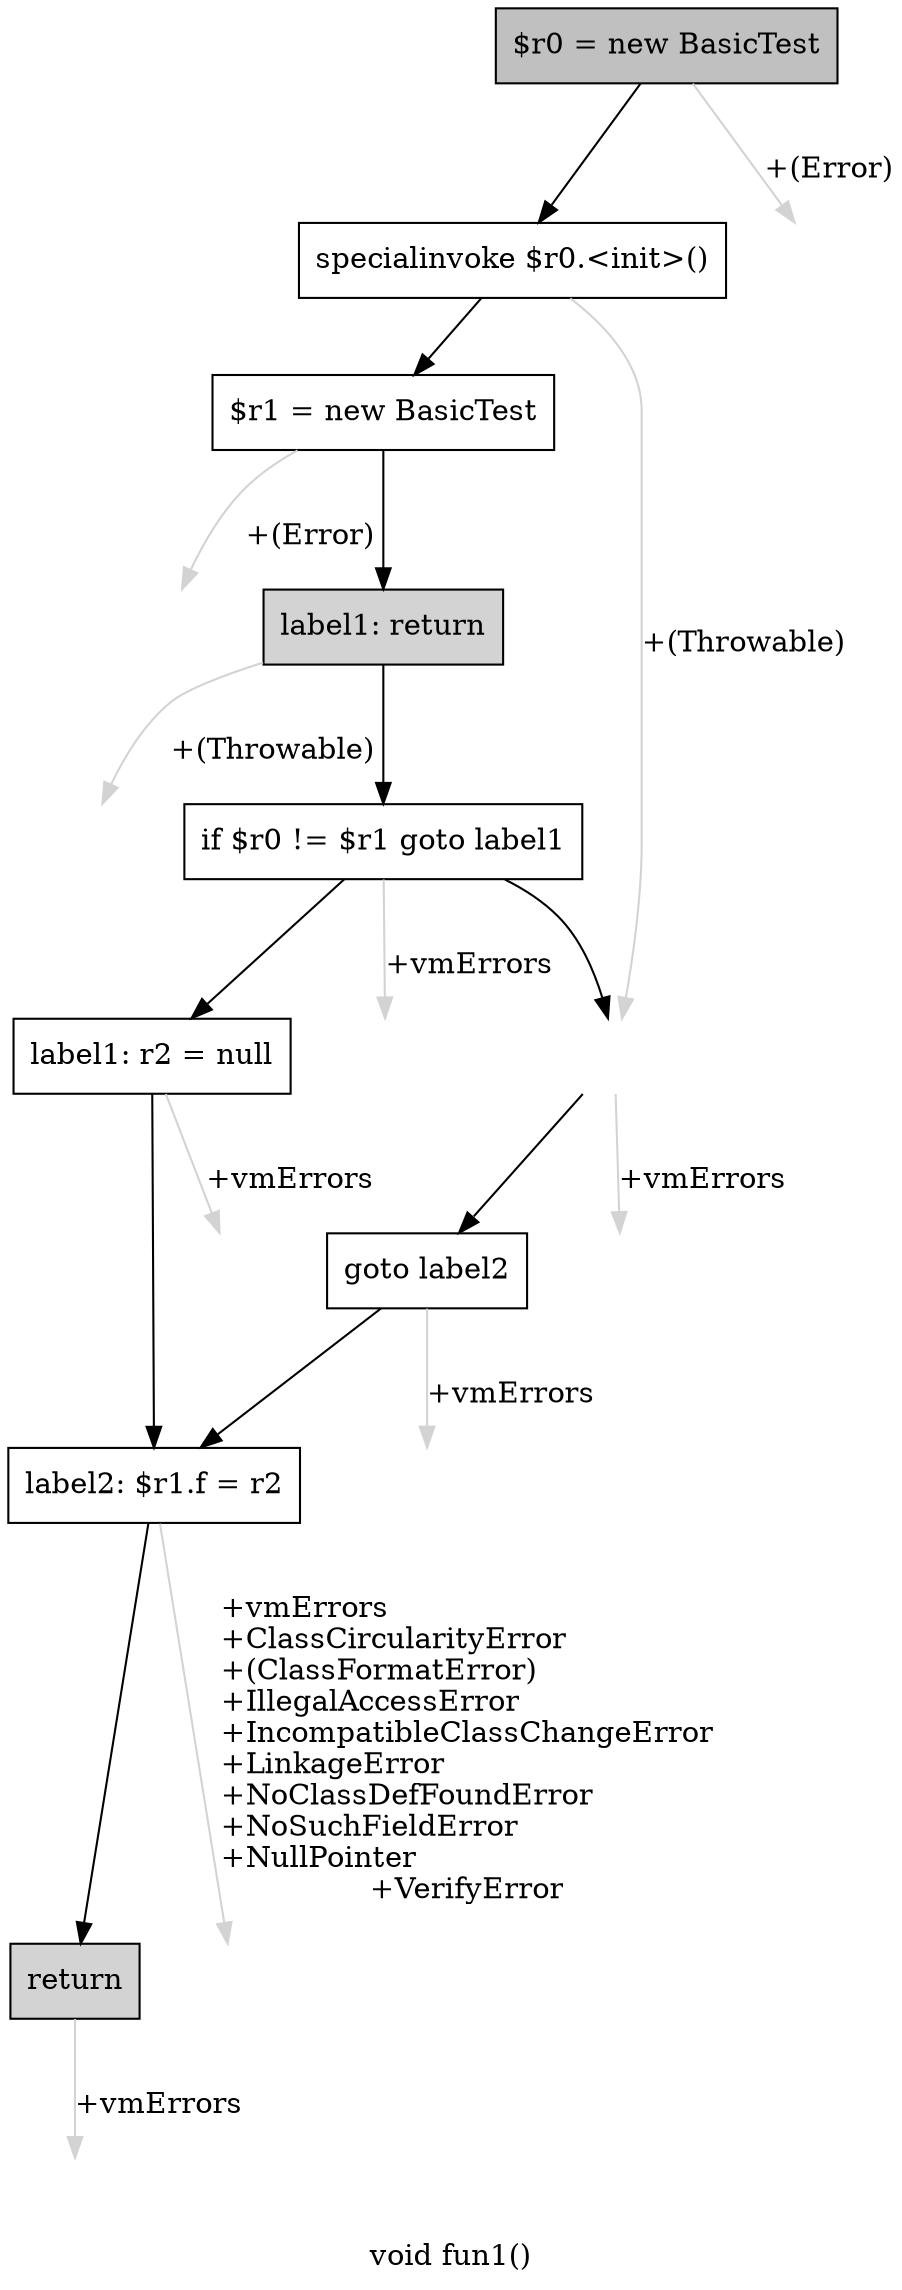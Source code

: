 digraph "void fun1()" {
    label="void fun1()";
    node [shape=box];
    "0" [style=filled,fillcolor=gray,label="$r0 = new BasicTest",];
    "1" [label="specialinvoke $r0.<init>()",];
    "0"->"1" [color=black,];
    "10" [style=invis,label="Esc",];
    "0"->"10" [color=lightgray,label="\l+(Error)",];
    "2" [label="$r1 = new BasicTest",];
    "1"->"2" [color=black,];
    "5" [style=invis,label="Esc",];
    "1"->"5" [color=lightgray,label="\l+(Throwable)",];
    "3" [style=filled,fillcolor=lightgray,label="label1: return",];
    "2"->"3" [color=black,];
    "12" [style=invis,label="Esc",];
    "2"->"12" [color=lightgray,label="\l+(Error)",];
    "4" [label="if $r0 != $r1 goto label1",];
    "3"->"4" [color=black,];
    "13" [style=invis,label="Esc",];
    "3"->"13" [color=lightgray,label="\l+(Throwable)",];
    "5" [label="r2 = $r1",];
    "4"->"5" [color=black,];
    "7" [label="label1: r2 = null",];
    "4"->"7" [color=black,];
    "14" [style=invis,label="Esc",];
    "4"->"14" [color=lightgray,label="\l+vmErrors",];
    "6" [label="goto label2",];
    "5"->"6" [color=black,];
    "15" [style=invis,label="Esc",];
    "5"->"15" [color=lightgray,label="\l+vmErrors",];
    "8" [label="label2: $r1.f = r2",];
    "6"->"8" [color=black,];
    "16" [style=invis,label="Esc",];
    "6"->"16" [color=lightgray,label="\l+vmErrors",];
    "7"->"8" [color=black,];
    "17" [style=invis,label="Esc",];
    "7"->"17" [color=lightgray,label="\l+vmErrors",];
    "9" [style=filled,fillcolor=lightgray,label="return",];
    "8"->"9" [color=black,];
    "18" [style=invis,label="Esc",];
    "8"->"18" [color=lightgray,label="\l+vmErrors\l+ClassCircularityError\l+(ClassFormatError)\l+IllegalAccessError\l+IncompatibleClassChangeError\l+LinkageError\l+NoClassDefFoundError\l+NoSuchFieldError\l+NullPointer\l+VerifyError",];
    "19" [style=invis,label="Esc",];
    "9"->"19" [color=lightgray,label="\l+vmErrors",];
}
